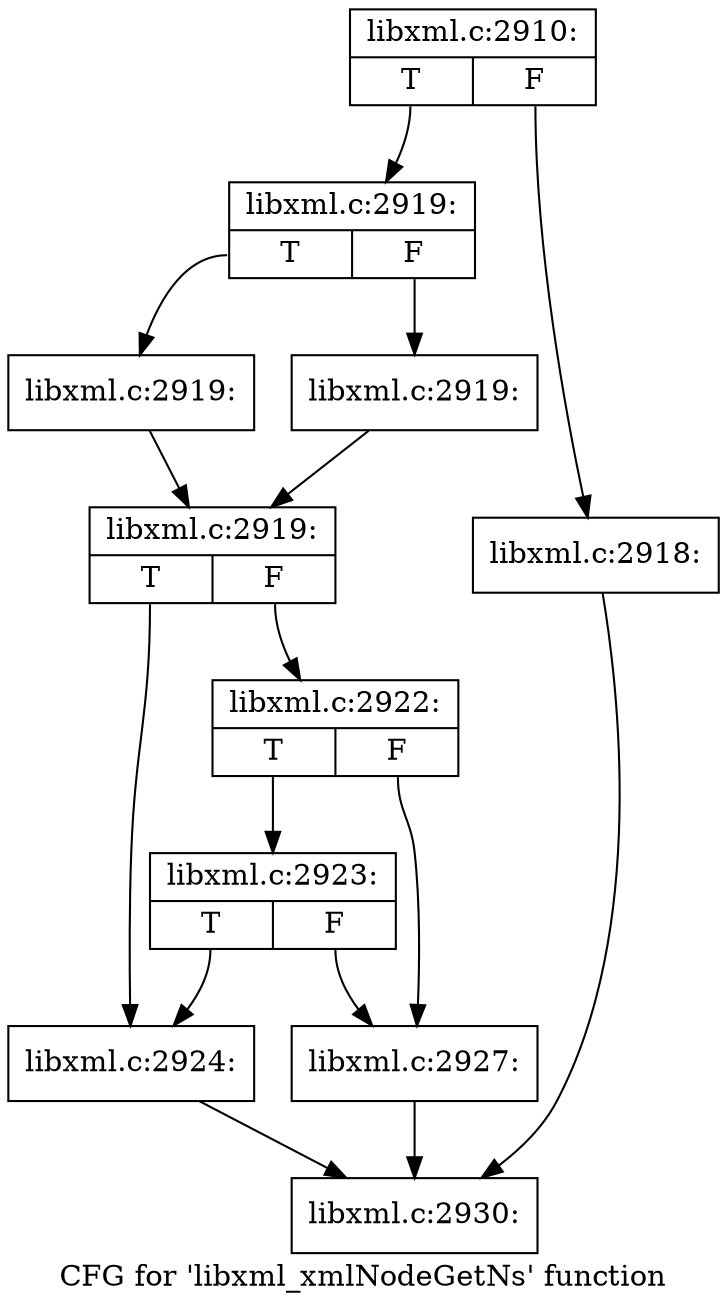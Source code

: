 digraph "CFG for 'libxml_xmlNodeGetNs' function" {
	label="CFG for 'libxml_xmlNodeGetNs' function";

	Node0x5309d30 [shape=record,label="{libxml.c:2910:|{<s0>T|<s1>F}}"];
	Node0x5309d30:s0 -> Node0x5308b00;
	Node0x5309d30:s1 -> Node0x5308ab0;
	Node0x5308ab0 [shape=record,label="{libxml.c:2918:}"];
	Node0x5308ab0 -> Node0x5307a40;
	Node0x5308b00 [shape=record,label="{libxml.c:2919:|{<s0>T|<s1>F}}"];
	Node0x5308b00:s0 -> Node0x5309250;
	Node0x5308b00:s1 -> Node0x53092a0;
	Node0x5309250 [shape=record,label="{libxml.c:2919:}"];
	Node0x5309250 -> Node0x53092f0;
	Node0x53092a0 [shape=record,label="{libxml.c:2919:}"];
	Node0x53092a0 -> Node0x53092f0;
	Node0x53092f0 [shape=record,label="{libxml.c:2919:|{<s0>T|<s1>F}}"];
	Node0x53092f0:s0 -> Node0x5309880;
	Node0x53092f0:s1 -> Node0x5309920;
	Node0x5309920 [shape=record,label="{libxml.c:2922:|{<s0>T|<s1>F}}"];
	Node0x5309920:s0 -> Node0x5309c30;
	Node0x5309920:s1 -> Node0x53098d0;
	Node0x5309c30 [shape=record,label="{libxml.c:2923:|{<s0>T|<s1>F}}"];
	Node0x5309c30:s0 -> Node0x5309880;
	Node0x5309c30:s1 -> Node0x53098d0;
	Node0x5309880 [shape=record,label="{libxml.c:2924:}"];
	Node0x5309880 -> Node0x5307a40;
	Node0x53098d0 [shape=record,label="{libxml.c:2927:}"];
	Node0x53098d0 -> Node0x5307a40;
	Node0x5307a40 [shape=record,label="{libxml.c:2930:}"];
}
